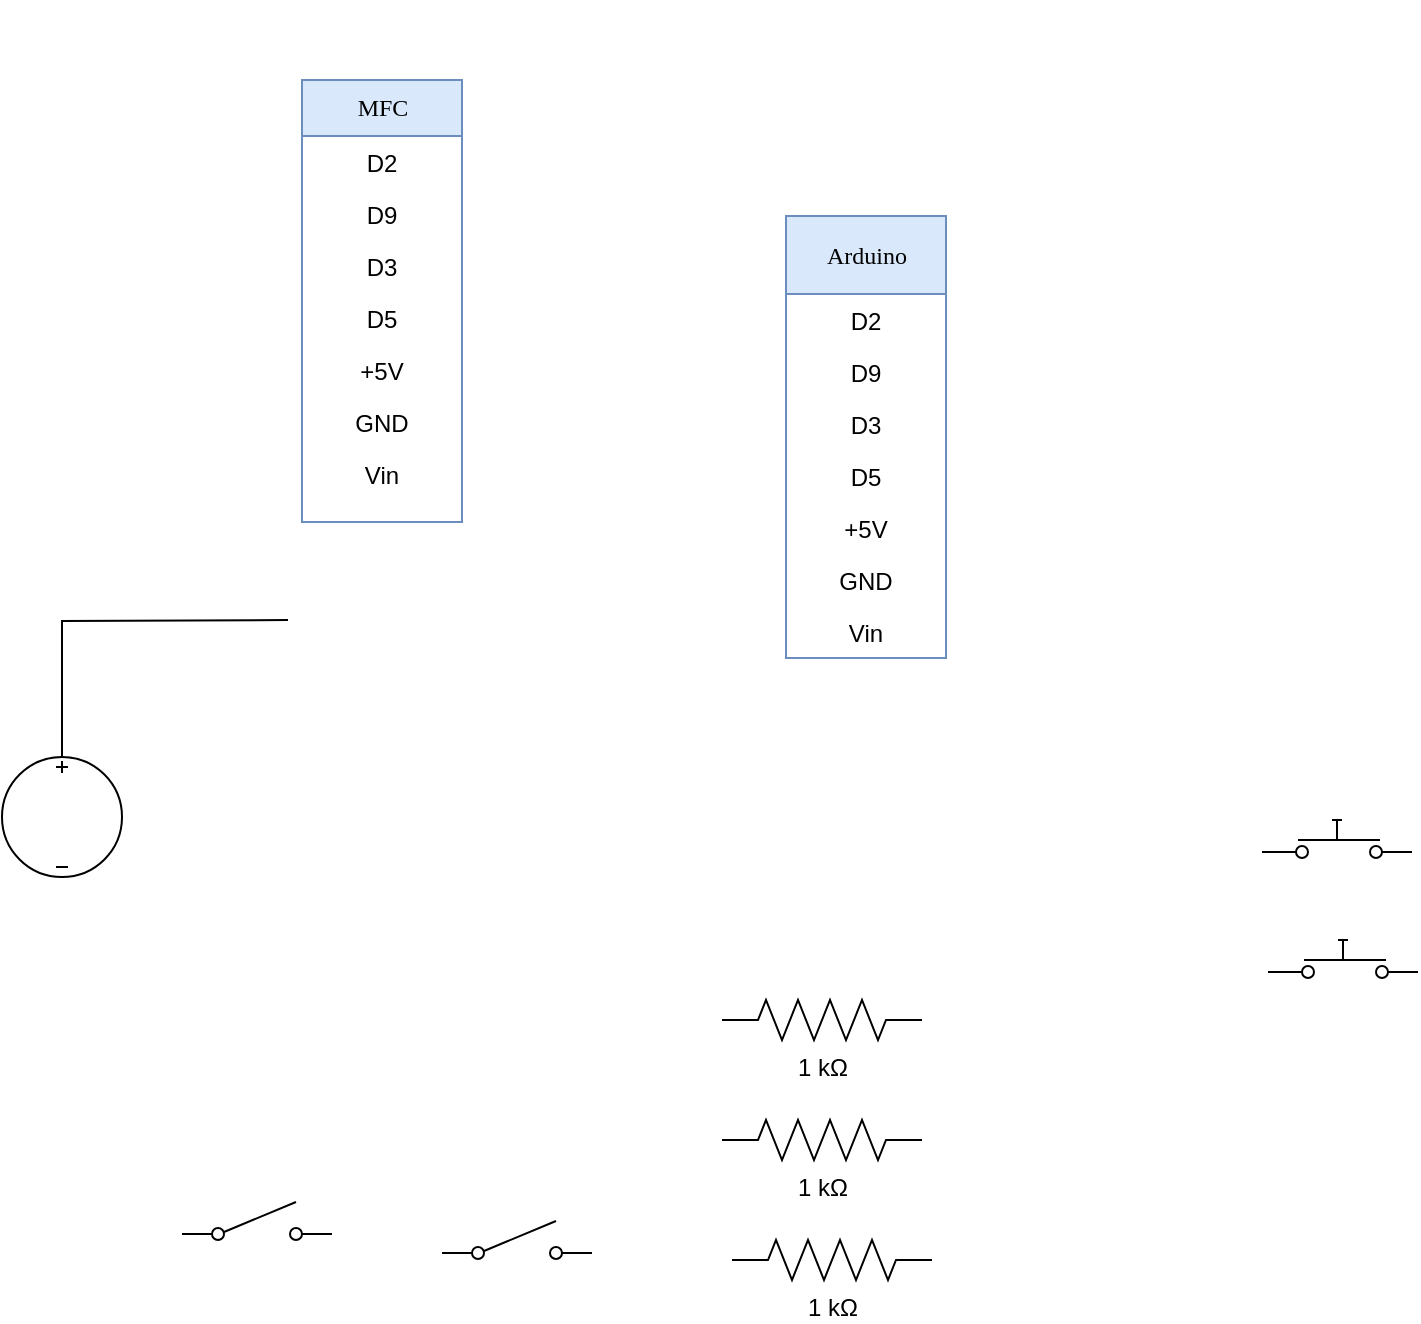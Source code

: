 <mxfile version="12.3.7" type="github" pages="1">
  <diagram id="BqVT6hTkGivtoPgYdE61" name="Page-1">
    <mxGraphModel dx="1422" dy="843" grid="1" gridSize="10" guides="1" tooltips="1" connect="1" arrows="1" fold="1" page="1" pageScale="1" pageWidth="850" pageHeight="1100" math="0" shadow="0">
      <root>
        <mxCell id="0"/>
        <mxCell id="1" parent="0"/>
        <mxCell id="SCPqwIXGDRWPj_gMoPab-52" value="" style="shape=image;verticalLabelPosition=bottom;labelBackgroundColor=#ffffff;verticalAlign=top;aspect=fixed;imageAspect=0;image=https://proxy.duckduckgo.com/iu/?u=https%3A%2F%2Fd3s5r33r268y59.cloudfront.net%2F09812%2Fproducts%2Fthumbs%2F2015-01-21T07%3A08%3A34.230Z-arduino%2520nano.jpg.2560x2560_q85.jpg&amp;f=1;" parent="1" vertex="1">
          <mxGeometry x="345" y="120" width="80" height="59.81" as="geometry"/>
        </mxCell>
        <mxCell id="SCPqwIXGDRWPj_gMoPab-16" value="Arduino" style="swimlane;html=1;fontStyle=0;childLayout=stackLayout;horizontal=1;startSize=39;fillColor=#dae8fc;horizontalStack=0;resizeParent=1;resizeLast=0;collapsible=1;marginBottom=0;swimlaneFillColor=#ffffff;align=center;rounded=0;shadow=0;comic=0;labelBackgroundColor=none;strokeColor=#6c8ebf;strokeWidth=1;fontFamily=Verdana;fontSize=12;glass=0;fixDash=0;backgroundOutline=0;part=0;container=0;autosize=1;" parent="1" vertex="1">
          <mxGeometry x="412" y="158" width="80" height="221" as="geometry">
            <mxRectangle x="160" y="74" width="130" height="26" as="alternateBounds"/>
          </mxGeometry>
        </mxCell>
        <mxCell id="SCPqwIXGDRWPj_gMoPab-17" value="D2" style="text;html=1;strokeColor=none;fillColor=none;spacingLeft=4;spacingRight=4;whiteSpace=wrap;overflow=hidden;rotatable=0;points=[[0,0.5],[1,0.5]];portConstraint=eastwest;align=center;" parent="SCPqwIXGDRWPj_gMoPab-16" vertex="1">
          <mxGeometry y="39" width="80" height="26" as="geometry"/>
        </mxCell>
        <mxCell id="SCPqwIXGDRWPj_gMoPab-18" value="D9" style="text;html=1;strokeColor=none;fillColor=none;spacingLeft=4;spacingRight=4;whiteSpace=wrap;overflow=hidden;rotatable=0;points=[[0,0.5],[1,0.5]];portConstraint=eastwest;align=center;" parent="SCPqwIXGDRWPj_gMoPab-16" vertex="1">
          <mxGeometry y="65" width="80" height="26" as="geometry"/>
        </mxCell>
        <mxCell id="SCPqwIXGDRWPj_gMoPab-19" value="D3" style="text;html=1;strokeColor=none;fillColor=none;spacingLeft=4;spacingRight=4;whiteSpace=wrap;overflow=hidden;rotatable=0;points=[[0,0.5],[1,0.5]];portConstraint=eastwest;align=center;" parent="SCPqwIXGDRWPj_gMoPab-16" vertex="1">
          <mxGeometry y="91" width="80" height="26" as="geometry"/>
        </mxCell>
        <mxCell id="SCPqwIXGDRWPj_gMoPab-20" value="D5" style="text;html=1;strokeColor=none;fillColor=none;spacingLeft=4;spacingRight=4;whiteSpace=wrap;overflow=hidden;rotatable=0;points=[[0,0.5],[1,0.5]];portConstraint=eastwest;align=center;" parent="SCPqwIXGDRWPj_gMoPab-16" vertex="1">
          <mxGeometry y="117" width="80" height="26" as="geometry"/>
        </mxCell>
        <mxCell id="SCPqwIXGDRWPj_gMoPab-21" value="+5V" style="text;html=1;strokeColor=none;fillColor=none;spacingLeft=4;spacingRight=4;whiteSpace=wrap;overflow=hidden;rotatable=0;points=[[0,0.5],[1,0.5]];portConstraint=eastwest;align=center;" parent="SCPqwIXGDRWPj_gMoPab-16" vertex="1">
          <mxGeometry y="143" width="80" height="26" as="geometry"/>
        </mxCell>
        <mxCell id="SCPqwIXGDRWPj_gMoPab-22" value="GND" style="text;html=1;strokeColor=none;fillColor=none;spacingLeft=4;spacingRight=4;whiteSpace=wrap;overflow=hidden;rotatable=0;points=[[0,0.5],[1,0.5]];portConstraint=eastwest;align=center;" parent="SCPqwIXGDRWPj_gMoPab-16" vertex="1">
          <mxGeometry y="169" width="80" height="26" as="geometry"/>
        </mxCell>
        <mxCell id="SCPqwIXGDRWPj_gMoPab-23" value="Vin" style="text;html=1;strokeColor=none;fillColor=none;spacingLeft=4;spacingRight=4;whiteSpace=wrap;overflow=hidden;rotatable=0;points=[[0,0.5],[1,0.5]];portConstraint=eastwest;align=center;" parent="SCPqwIXGDRWPj_gMoPab-16" vertex="1">
          <mxGeometry y="195" width="80" height="26" as="geometry"/>
        </mxCell>
        <mxCell id="gJxspR0wx9kIDRPY5j0o-5" value="" style="pointerEvents=1;verticalLabelPosition=bottom;shadow=0;dashed=0;align=center;html=1;verticalAlign=top;shape=mxgraph.electrical.electro-mechanical.push_switch_no;" parent="1" vertex="1">
          <mxGeometry x="650" y="460" width="75" height="19" as="geometry"/>
        </mxCell>
        <mxCell id="gJxspR0wx9kIDRPY5j0o-6" value="" style="pointerEvents=1;verticalLabelPosition=bottom;shadow=0;dashed=0;align=center;html=1;verticalAlign=top;shape=mxgraph.electrical.electro-mechanical.push_switch_no;" parent="1" vertex="1">
          <mxGeometry x="653" y="520" width="75" height="19" as="geometry"/>
        </mxCell>
        <mxCell id="gJxspR0wx9kIDRPY5j0o-9" value="" style="pointerEvents=1;verticalLabelPosition=bottom;shadow=0;dashed=0;align=center;html=1;verticalAlign=top;shape=mxgraph.electrical.electro-mechanical.simple_switch;" parent="1" vertex="1">
          <mxGeometry x="110" y="651" width="75" height="19" as="geometry"/>
        </mxCell>
        <mxCell id="gJxspR0wx9kIDRPY5j0o-10" value="" style="pointerEvents=1;verticalLabelPosition=bottom;shadow=0;dashed=0;align=center;html=1;verticalAlign=top;shape=mxgraph.electrical.electro-mechanical.simple_switch;" parent="1" vertex="1">
          <mxGeometry x="240" y="660.5" width="75" height="19" as="geometry"/>
        </mxCell>
        <mxCell id="gJxspR0wx9kIDRPY5j0o-11" value="1 kΩ" style="pointerEvents=1;verticalLabelPosition=bottom;shadow=0;dashed=0;align=center;html=1;verticalAlign=top;shape=mxgraph.electrical.resistors.resistor_2;" parent="1" vertex="1">
          <mxGeometry x="380" y="610" width="100" height="20" as="geometry"/>
        </mxCell>
        <mxCell id="gJxspR0wx9kIDRPY5j0o-12" value="1 kΩ" style="pointerEvents=1;verticalLabelPosition=bottom;shadow=0;dashed=0;align=center;html=1;verticalAlign=top;shape=mxgraph.electrical.resistors.resistor_2;" parent="1" vertex="1">
          <mxGeometry x="380" y="550" width="100" height="20" as="geometry"/>
        </mxCell>
        <mxCell id="gJxspR0wx9kIDRPY5j0o-13" value="1 kΩ" style="pointerEvents=1;verticalLabelPosition=bottom;shadow=0;dashed=0;align=center;html=1;verticalAlign=top;shape=mxgraph.electrical.resistors.resistor_2;" parent="1" vertex="1">
          <mxGeometry x="385" y="670" width="100" height="20" as="geometry"/>
        </mxCell>
        <mxCell id="gJxspR0wx9kIDRPY5j0o-21" style="edgeStyle=orthogonalEdgeStyle;orthogonalLoop=1;jettySize=auto;html=1;exitX=1;exitY=1;exitDx=0;exitDy=0;exitPerimeter=0;entryX=0.5;entryY=0;entryDx=0;entryDy=0;entryPerimeter=0;rounded=0;endArrow=none;endFill=0;" parent="1" target="gJxspR0wx9kIDRPY5j0o-19" edge="1">
          <mxGeometry relative="1" as="geometry">
            <mxPoint x="163" y="360" as="sourcePoint"/>
          </mxGeometry>
        </mxCell>
        <mxCell id="gJxspR0wx9kIDRPY5j0o-19" value="" style="pointerEvents=1;verticalLabelPosition=bottom;shadow=0;dashed=0;align=center;html=1;verticalAlign=top;shape=mxgraph.electrical.signal_sources.dc_source_3;" parent="1" vertex="1">
          <mxGeometry x="20" y="428.5" width="60" height="60" as="geometry"/>
        </mxCell>
        <mxCell id="SLRoOILE3uPo_ePLO9oY-1" value="" style="shape=image;verticalLabelPosition=bottom;labelBackgroundColor=#ffffff;verticalAlign=top;aspect=fixed;imageAspect=0;image=https://cdn.shopify.com/s/files/1/1042/6130/products/57_50727626-d12a-45bc-b952-8a560fb25162_1024x1024@2x.jpg?v=1524782134;" vertex="1" parent="1">
          <mxGeometry x="83" y="50" width="90" height="60" as="geometry"/>
        </mxCell>
        <mxCell id="SLRoOILE3uPo_ePLO9oY-2" value="MFC" style="swimlane;html=1;fontStyle=0;childLayout=stackLayout;horizontal=1;startSize=28;fillColor=#dae8fc;horizontalStack=0;resizeParent=1;resizeLast=0;collapsible=1;marginBottom=0;swimlaneFillColor=#ffffff;align=center;rounded=0;shadow=0;comic=0;labelBackgroundColor=none;strokeColor=#6c8ebf;strokeWidth=1;fontFamily=Verdana;fontSize=12;glass=0;fixDash=0;backgroundOutline=0;part=0;container=0;autosize=1;" vertex="1" parent="1">
          <mxGeometry x="170" y="90" width="80" height="221" as="geometry">
            <mxRectangle x="160" y="74" width="130" height="26" as="alternateBounds"/>
          </mxGeometry>
        </mxCell>
        <mxCell id="SLRoOILE3uPo_ePLO9oY-3" value="D2" style="text;html=1;strokeColor=none;fillColor=none;spacingLeft=4;spacingRight=4;whiteSpace=wrap;overflow=hidden;rotatable=0;points=[[0,0.5],[1,0.5]];portConstraint=eastwest;align=center;" vertex="1" parent="SLRoOILE3uPo_ePLO9oY-2">
          <mxGeometry y="28" width="80" height="26" as="geometry"/>
        </mxCell>
        <mxCell id="SLRoOILE3uPo_ePLO9oY-4" value="D9" style="text;html=1;strokeColor=none;fillColor=none;spacingLeft=4;spacingRight=4;whiteSpace=wrap;overflow=hidden;rotatable=0;points=[[0,0.5],[1,0.5]];portConstraint=eastwest;align=center;" vertex="1" parent="SLRoOILE3uPo_ePLO9oY-2">
          <mxGeometry y="54" width="80" height="26" as="geometry"/>
        </mxCell>
        <mxCell id="SLRoOILE3uPo_ePLO9oY-5" value="D3" style="text;html=1;strokeColor=none;fillColor=none;spacingLeft=4;spacingRight=4;whiteSpace=wrap;overflow=hidden;rotatable=0;points=[[0,0.5],[1,0.5]];portConstraint=eastwest;align=center;" vertex="1" parent="SLRoOILE3uPo_ePLO9oY-2">
          <mxGeometry y="80" width="80" height="26" as="geometry"/>
        </mxCell>
        <mxCell id="SLRoOILE3uPo_ePLO9oY-6" value="D5" style="text;html=1;strokeColor=none;fillColor=none;spacingLeft=4;spacingRight=4;whiteSpace=wrap;overflow=hidden;rotatable=0;points=[[0,0.5],[1,0.5]];portConstraint=eastwest;align=center;" vertex="1" parent="SLRoOILE3uPo_ePLO9oY-2">
          <mxGeometry y="106" width="80" height="26" as="geometry"/>
        </mxCell>
        <mxCell id="SLRoOILE3uPo_ePLO9oY-7" value="+5V" style="text;html=1;strokeColor=none;fillColor=none;spacingLeft=4;spacingRight=4;whiteSpace=wrap;overflow=hidden;rotatable=0;points=[[0,0.5],[1,0.5]];portConstraint=eastwest;align=center;" vertex="1" parent="SLRoOILE3uPo_ePLO9oY-2">
          <mxGeometry y="132" width="80" height="26" as="geometry"/>
        </mxCell>
        <mxCell id="SLRoOILE3uPo_ePLO9oY-8" value="GND" style="text;html=1;strokeColor=none;fillColor=none;spacingLeft=4;spacingRight=4;whiteSpace=wrap;overflow=hidden;rotatable=0;points=[[0,0.5],[1,0.5]];portConstraint=eastwest;align=center;" vertex="1" parent="SLRoOILE3uPo_ePLO9oY-2">
          <mxGeometry y="158" width="80" height="26" as="geometry"/>
        </mxCell>
        <mxCell id="SLRoOILE3uPo_ePLO9oY-9" value="Vin" style="text;html=1;strokeColor=none;fillColor=none;spacingLeft=4;spacingRight=4;whiteSpace=wrap;overflow=hidden;rotatable=0;points=[[0,0.5],[1,0.5]];portConstraint=eastwest;align=center;" vertex="1" parent="SLRoOILE3uPo_ePLO9oY-2">
          <mxGeometry y="184" width="80" height="26" as="geometry"/>
        </mxCell>
      </root>
    </mxGraphModel>
  </diagram>
</mxfile>

